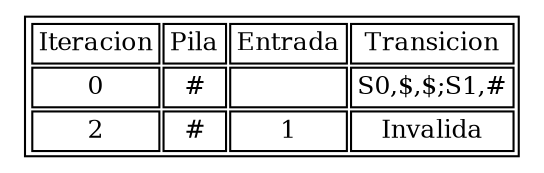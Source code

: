digraph grafica{
rankdir=LR;
tabla[shape=plaintext,fontsize=12, label=<<TABLE BORDER="1"><TR><TD>Iteracion</TD><TD>Pila</TD><TD>Entrada</TD><TD>Transicion</TD></TR><TR><TD>0</TD><TD>#</TD><TD></TD><TD>S0,$,$;S1,#</TD></TR><TR><TD>2</TD><TD>#</TD><TD>1</TD><TD>Invalida</TD></TR></TABLE>>];}